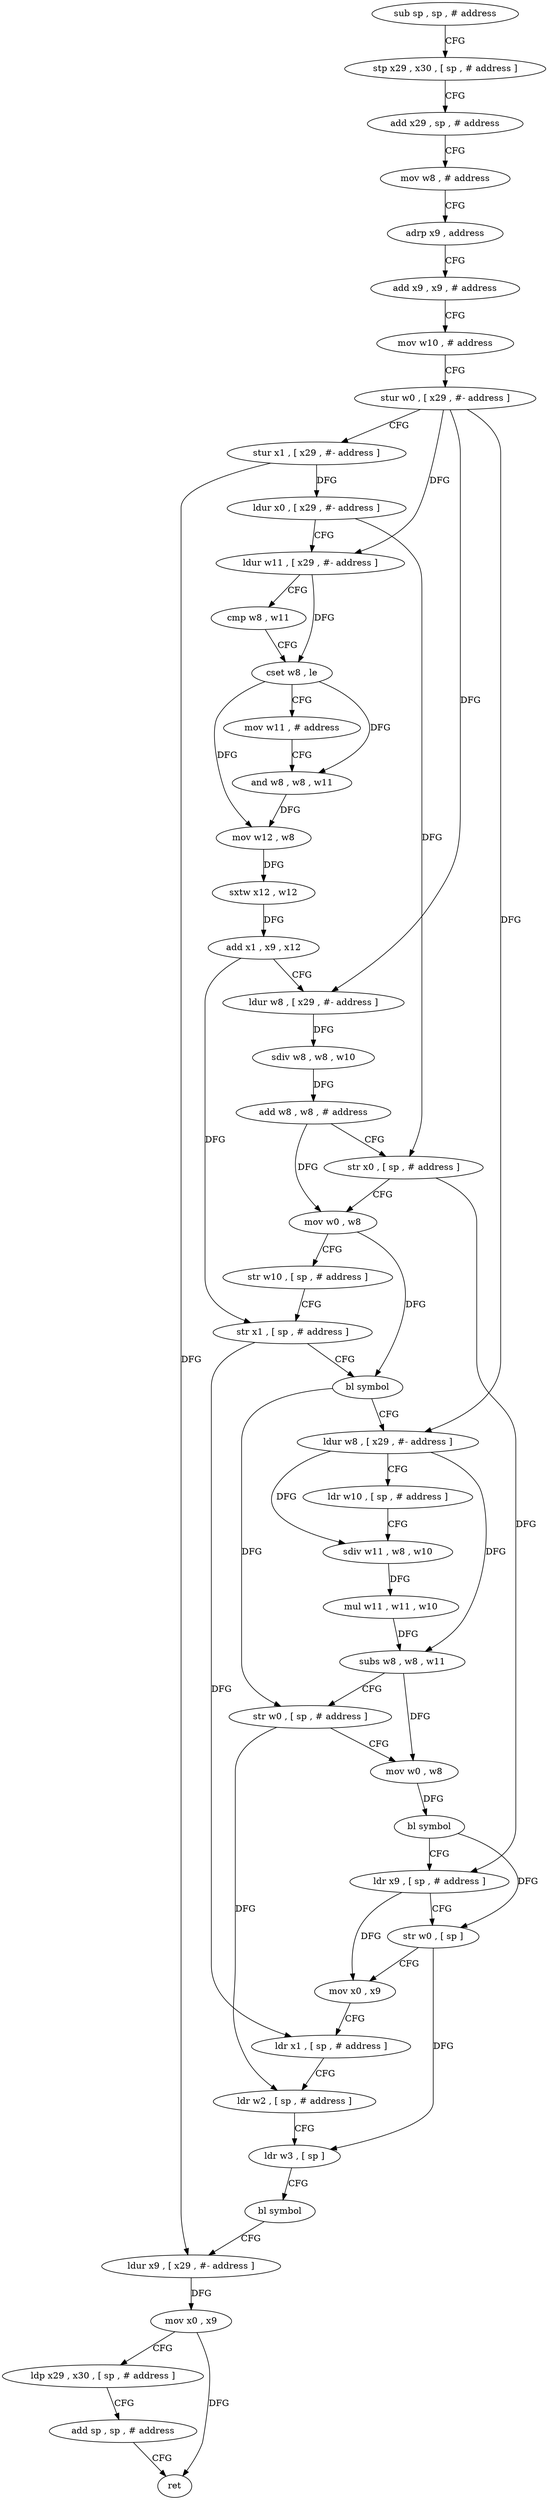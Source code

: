 digraph "func" {
"4427552" [label = "sub sp , sp , # address" ]
"4427556" [label = "stp x29 , x30 , [ sp , # address ]" ]
"4427560" [label = "add x29 , sp , # address" ]
"4427564" [label = "mov w8 , # address" ]
"4427568" [label = "adrp x9 , address" ]
"4427572" [label = "add x9 , x9 , # address" ]
"4427576" [label = "mov w10 , # address" ]
"4427580" [label = "stur w0 , [ x29 , #- address ]" ]
"4427584" [label = "stur x1 , [ x29 , #- address ]" ]
"4427588" [label = "ldur x0 , [ x29 , #- address ]" ]
"4427592" [label = "ldur w11 , [ x29 , #- address ]" ]
"4427596" [label = "cmp w8 , w11" ]
"4427600" [label = "cset w8 , le" ]
"4427604" [label = "mov w11 , # address" ]
"4427608" [label = "and w8 , w8 , w11" ]
"4427612" [label = "mov w12 , w8" ]
"4427616" [label = "sxtw x12 , w12" ]
"4427620" [label = "add x1 , x9 , x12" ]
"4427624" [label = "ldur w8 , [ x29 , #- address ]" ]
"4427628" [label = "sdiv w8 , w8 , w10" ]
"4427632" [label = "add w8 , w8 , # address" ]
"4427636" [label = "str x0 , [ sp , # address ]" ]
"4427640" [label = "mov w0 , w8" ]
"4427644" [label = "str w10 , [ sp , # address ]" ]
"4427648" [label = "str x1 , [ sp , # address ]" ]
"4427652" [label = "bl symbol" ]
"4427656" [label = "ldur w8 , [ x29 , #- address ]" ]
"4427660" [label = "ldr w10 , [ sp , # address ]" ]
"4427664" [label = "sdiv w11 , w8 , w10" ]
"4427668" [label = "mul w11 , w11 , w10" ]
"4427672" [label = "subs w8 , w8 , w11" ]
"4427676" [label = "str w0 , [ sp , # address ]" ]
"4427680" [label = "mov w0 , w8" ]
"4427684" [label = "bl symbol" ]
"4427688" [label = "ldr x9 , [ sp , # address ]" ]
"4427692" [label = "str w0 , [ sp ]" ]
"4427696" [label = "mov x0 , x9" ]
"4427700" [label = "ldr x1 , [ sp , # address ]" ]
"4427704" [label = "ldr w2 , [ sp , # address ]" ]
"4427708" [label = "ldr w3 , [ sp ]" ]
"4427712" [label = "bl symbol" ]
"4427716" [label = "ldur x9 , [ x29 , #- address ]" ]
"4427720" [label = "mov x0 , x9" ]
"4427724" [label = "ldp x29 , x30 , [ sp , # address ]" ]
"4427728" [label = "add sp , sp , # address" ]
"4427732" [label = "ret" ]
"4427552" -> "4427556" [ label = "CFG" ]
"4427556" -> "4427560" [ label = "CFG" ]
"4427560" -> "4427564" [ label = "CFG" ]
"4427564" -> "4427568" [ label = "CFG" ]
"4427568" -> "4427572" [ label = "CFG" ]
"4427572" -> "4427576" [ label = "CFG" ]
"4427576" -> "4427580" [ label = "CFG" ]
"4427580" -> "4427584" [ label = "CFG" ]
"4427580" -> "4427592" [ label = "DFG" ]
"4427580" -> "4427624" [ label = "DFG" ]
"4427580" -> "4427656" [ label = "DFG" ]
"4427584" -> "4427588" [ label = "DFG" ]
"4427584" -> "4427716" [ label = "DFG" ]
"4427588" -> "4427592" [ label = "CFG" ]
"4427588" -> "4427636" [ label = "DFG" ]
"4427592" -> "4427596" [ label = "CFG" ]
"4427592" -> "4427600" [ label = "DFG" ]
"4427596" -> "4427600" [ label = "CFG" ]
"4427600" -> "4427604" [ label = "CFG" ]
"4427600" -> "4427608" [ label = "DFG" ]
"4427600" -> "4427612" [ label = "DFG" ]
"4427604" -> "4427608" [ label = "CFG" ]
"4427608" -> "4427612" [ label = "DFG" ]
"4427612" -> "4427616" [ label = "DFG" ]
"4427616" -> "4427620" [ label = "DFG" ]
"4427620" -> "4427624" [ label = "CFG" ]
"4427620" -> "4427648" [ label = "DFG" ]
"4427624" -> "4427628" [ label = "DFG" ]
"4427628" -> "4427632" [ label = "DFG" ]
"4427632" -> "4427636" [ label = "CFG" ]
"4427632" -> "4427640" [ label = "DFG" ]
"4427636" -> "4427640" [ label = "CFG" ]
"4427636" -> "4427688" [ label = "DFG" ]
"4427640" -> "4427644" [ label = "CFG" ]
"4427640" -> "4427652" [ label = "DFG" ]
"4427644" -> "4427648" [ label = "CFG" ]
"4427648" -> "4427652" [ label = "CFG" ]
"4427648" -> "4427700" [ label = "DFG" ]
"4427652" -> "4427656" [ label = "CFG" ]
"4427652" -> "4427676" [ label = "DFG" ]
"4427656" -> "4427660" [ label = "CFG" ]
"4427656" -> "4427664" [ label = "DFG" ]
"4427656" -> "4427672" [ label = "DFG" ]
"4427660" -> "4427664" [ label = "CFG" ]
"4427664" -> "4427668" [ label = "DFG" ]
"4427668" -> "4427672" [ label = "DFG" ]
"4427672" -> "4427676" [ label = "CFG" ]
"4427672" -> "4427680" [ label = "DFG" ]
"4427676" -> "4427680" [ label = "CFG" ]
"4427676" -> "4427704" [ label = "DFG" ]
"4427680" -> "4427684" [ label = "DFG" ]
"4427684" -> "4427688" [ label = "CFG" ]
"4427684" -> "4427692" [ label = "DFG" ]
"4427688" -> "4427692" [ label = "CFG" ]
"4427688" -> "4427696" [ label = "DFG" ]
"4427692" -> "4427696" [ label = "CFG" ]
"4427692" -> "4427708" [ label = "DFG" ]
"4427696" -> "4427700" [ label = "CFG" ]
"4427700" -> "4427704" [ label = "CFG" ]
"4427704" -> "4427708" [ label = "CFG" ]
"4427708" -> "4427712" [ label = "CFG" ]
"4427712" -> "4427716" [ label = "CFG" ]
"4427716" -> "4427720" [ label = "DFG" ]
"4427720" -> "4427724" [ label = "CFG" ]
"4427720" -> "4427732" [ label = "DFG" ]
"4427724" -> "4427728" [ label = "CFG" ]
"4427728" -> "4427732" [ label = "CFG" ]
}

